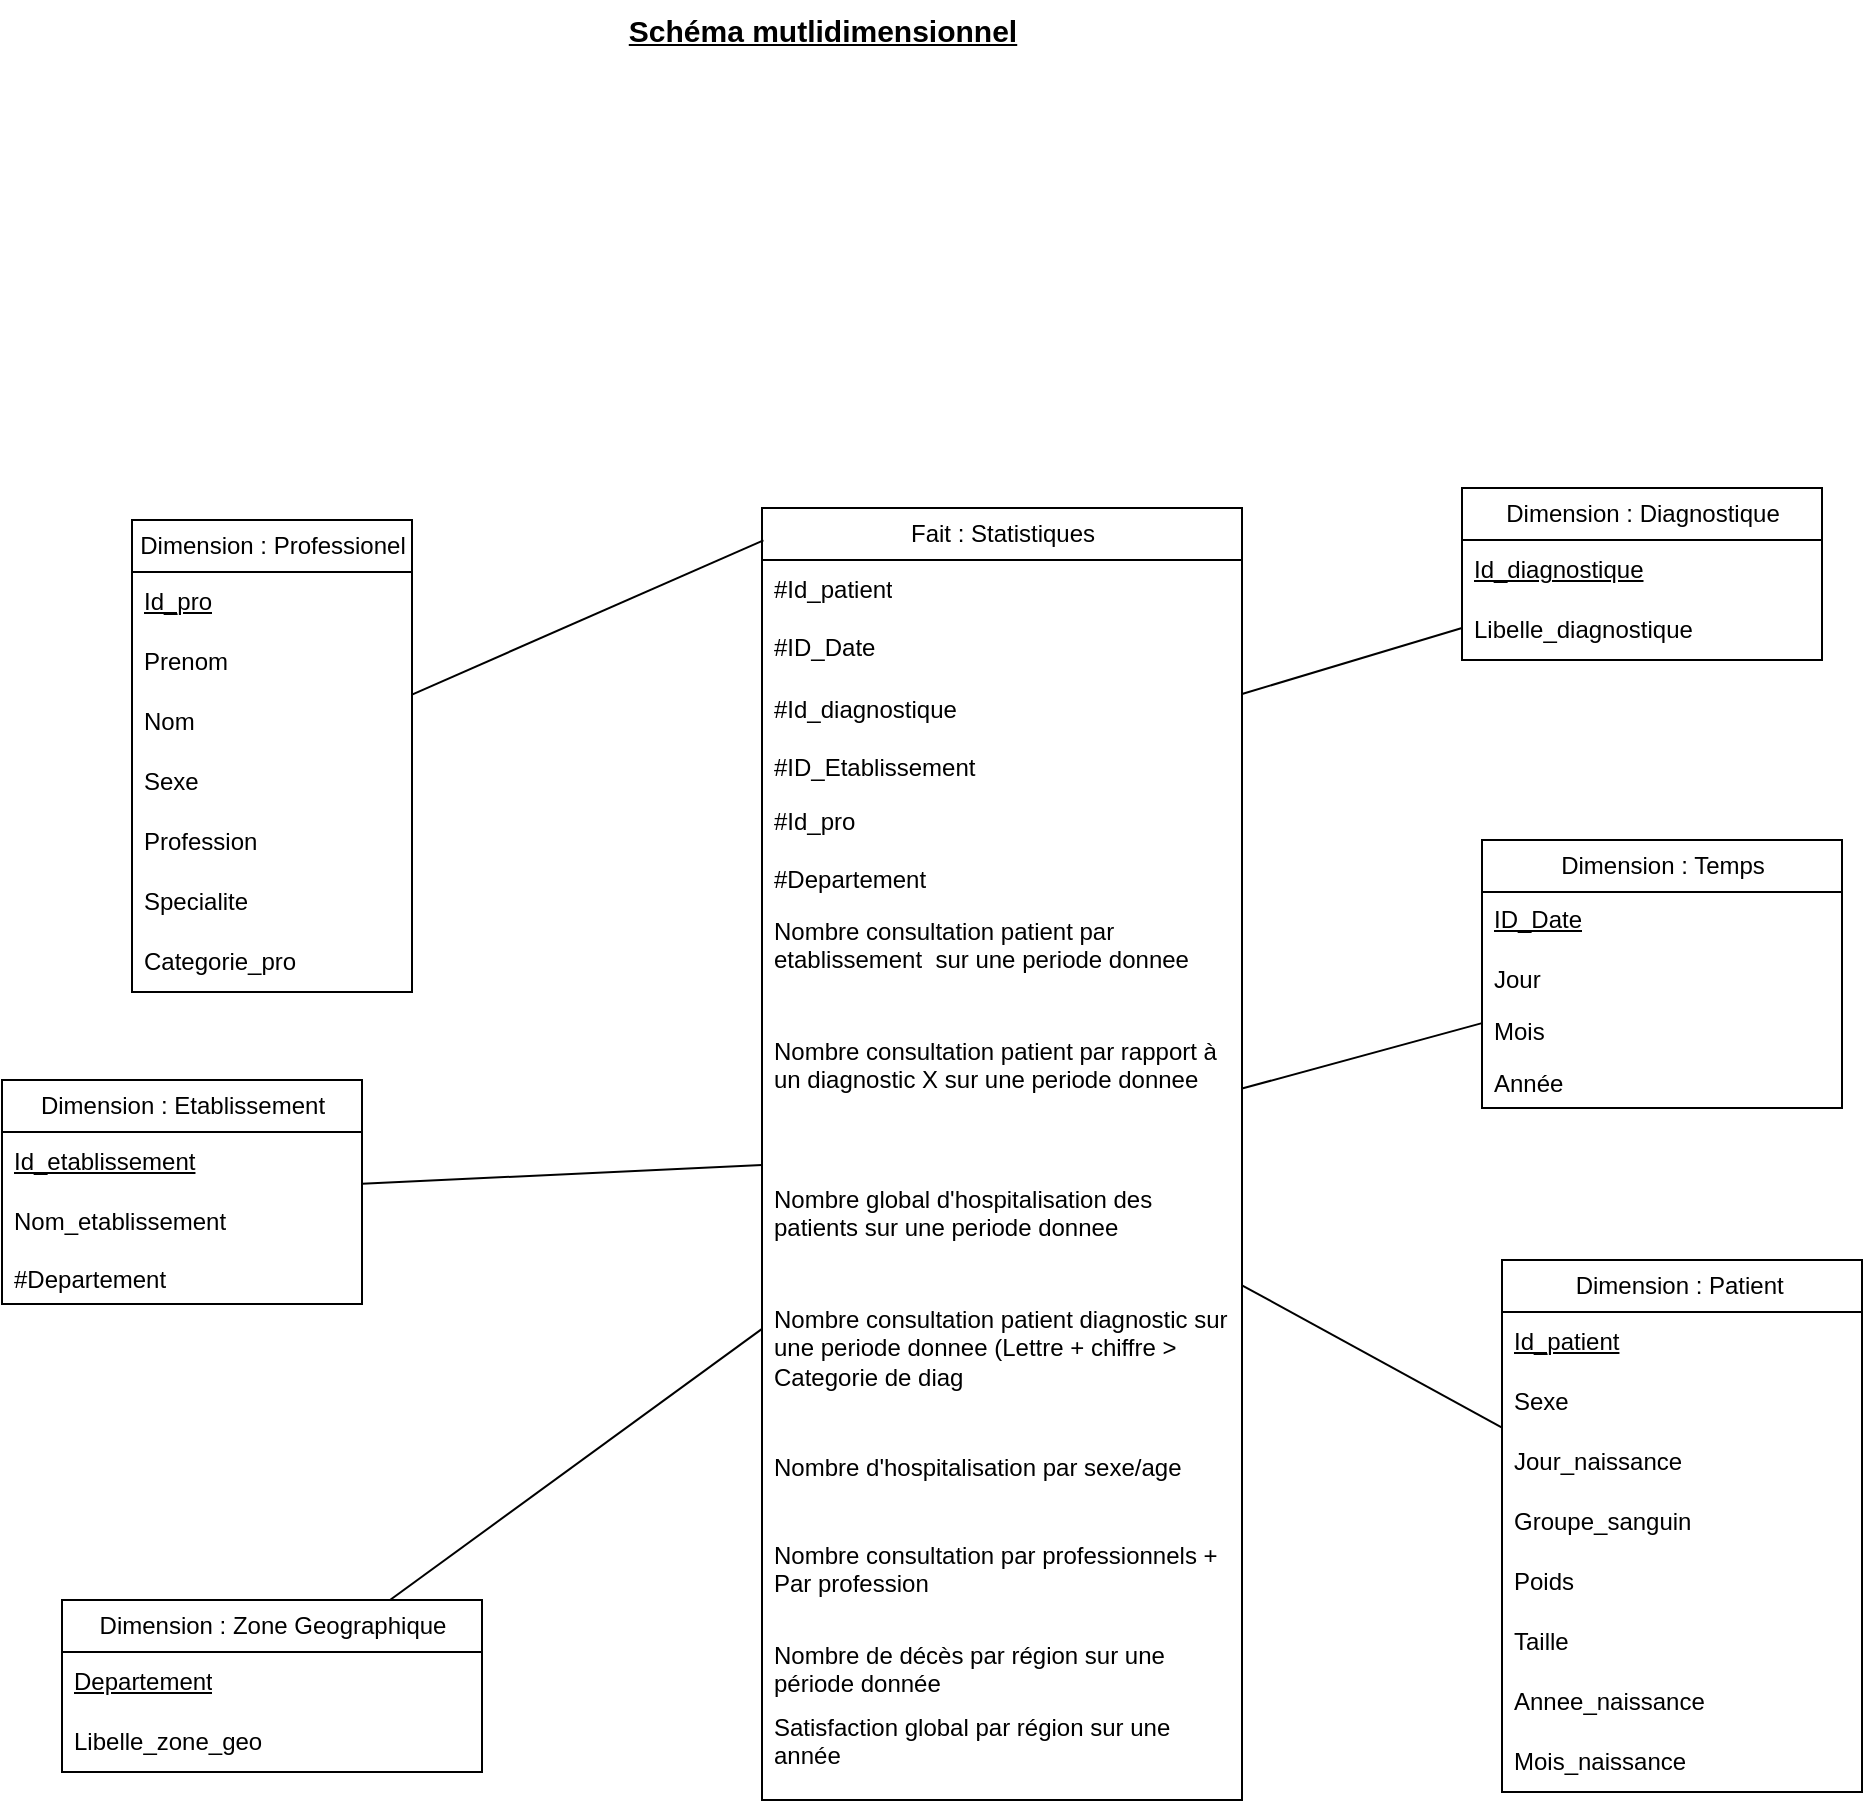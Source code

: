 <mxfile version="23.1.5" type="device">
  <diagram name="Page-1" id="R5_O6mTrDa2po9VtCKAE">
    <mxGraphModel dx="2034" dy="1951" grid="1" gridSize="10" guides="1" tooltips="1" connect="1" arrows="1" fold="1" page="1" pageScale="1" pageWidth="827" pageHeight="1169" math="0" shadow="0">
      <root>
        <mxCell id="0" />
        <mxCell id="1" parent="0" />
        <mxCell id="TgtSpWfyqjCohO0RxKeq-1" value="&lt;span style=&quot;font-size: 15px;&quot;&gt;&lt;b&gt;&lt;u&gt;Schéma mutlidimensionnel&lt;/u&gt;&lt;/b&gt;&lt;/span&gt;" style="text;html=1;align=center;verticalAlign=middle;resizable=0;points=[];autosize=1;strokeColor=none;fillColor=none;" parent="1" vertex="1">
          <mxGeometry x="-70" y="-190" width="220" height="30" as="geometry" />
        </mxCell>
        <mxCell id="TgtSpWfyqjCohO0RxKeq-51" value="Fait : Statistiques" style="swimlane;fontStyle=0;childLayout=stackLayout;horizontal=1;startSize=26;fillColor=none;horizontalStack=0;resizeParent=1;resizeParentMax=0;resizeLast=0;collapsible=1;marginBottom=0;html=1;" parent="1" vertex="1">
          <mxGeometry x="10" y="64" width="240" height="646" as="geometry">
            <mxRectangle x="340" y="180" width="140" height="30" as="alternateBounds" />
          </mxGeometry>
        </mxCell>
        <mxCell id="HmkptBBClnG_m0WD7zCV-58" value="#Id_patient" style="text;strokeColor=none;fillColor=none;align=left;verticalAlign=middle;spacingLeft=4;spacingRight=4;overflow=hidden;points=[[0,0.5],[1,0.5]];portConstraint=eastwest;rotatable=0;whiteSpace=wrap;html=1;" vertex="1" parent="TgtSpWfyqjCohO0RxKeq-51">
          <mxGeometry y="26" width="240" height="30" as="geometry" />
        </mxCell>
        <mxCell id="HmkptBBClnG_m0WD7zCV-35" value="#ID_Date" style="text;strokeColor=none;fillColor=none;align=left;verticalAlign=top;spacingLeft=4;spacingRight=4;overflow=hidden;rotatable=0;points=[[0,0.5],[1,0.5]];portConstraint=eastwest;whiteSpace=wrap;html=1;" vertex="1" parent="TgtSpWfyqjCohO0RxKeq-51">
          <mxGeometry y="56" width="240" height="30" as="geometry" />
        </mxCell>
        <mxCell id="HmkptBBClnG_m0WD7zCV-9" value="#Id_diagnostique" style="text;strokeColor=none;fillColor=none;align=left;verticalAlign=middle;spacingLeft=4;spacingRight=4;overflow=hidden;points=[[0,0.5],[1,0.5]];portConstraint=eastwest;rotatable=0;whiteSpace=wrap;html=1;" vertex="1" parent="TgtSpWfyqjCohO0RxKeq-51">
          <mxGeometry y="86" width="240" height="30" as="geometry" />
        </mxCell>
        <mxCell id="TgtSpWfyqjCohO0RxKeq-64" value="#ID_Etablissement" style="text;strokeColor=none;fillColor=none;align=left;verticalAlign=top;spacingLeft=4;spacingRight=4;overflow=hidden;rotatable=0;points=[[0,0.5],[1,0.5]];portConstraint=eastwest;whiteSpace=wrap;html=1;" parent="TgtSpWfyqjCohO0RxKeq-51" vertex="1">
          <mxGeometry y="116" width="240" height="26" as="geometry" />
        </mxCell>
        <mxCell id="HmkptBBClnG_m0WD7zCV-14" value="#Id_pro" style="text;strokeColor=none;fillColor=none;align=left;verticalAlign=middle;spacingLeft=4;spacingRight=4;overflow=hidden;points=[[0,0.5],[1,0.5]];portConstraint=eastwest;rotatable=0;whiteSpace=wrap;html=1;" vertex="1" parent="TgtSpWfyqjCohO0RxKeq-51">
          <mxGeometry y="142" width="240" height="30" as="geometry" />
        </mxCell>
        <mxCell id="TgtSpWfyqjCohO0RxKeq-91" value="#Departement" style="text;strokeColor=none;fillColor=none;align=left;verticalAlign=top;spacingLeft=4;spacingRight=4;overflow=hidden;rotatable=0;points=[[0,0.5],[1,0.5]];portConstraint=eastwest;whiteSpace=wrap;html=1;" parent="TgtSpWfyqjCohO0RxKeq-51" vertex="1">
          <mxGeometry y="172" width="240" height="26" as="geometry" />
        </mxCell>
        <mxCell id="TgtSpWfyqjCohO0RxKeq-59" value="&lt;div&gt;Nombre consultation patient par etablissement&amp;nbsp; sur une periode donnee&amp;nbsp;&lt;/div&gt;" style="text;strokeColor=none;fillColor=none;align=left;verticalAlign=top;spacingLeft=4;spacingRight=4;overflow=hidden;rotatable=0;points=[[0,0.5],[1,0.5]];portConstraint=eastwest;whiteSpace=wrap;html=1;" parent="TgtSpWfyqjCohO0RxKeq-51" vertex="1">
          <mxGeometry y="198" width="240" height="60" as="geometry" />
        </mxCell>
        <mxCell id="01cNMEuME9PMXTGtUqsK-2" value="Nombre consultation patient par rapport à un diagnostic X sur une periode donnee&amp;nbsp;" style="text;strokeColor=none;fillColor=none;align=left;verticalAlign=top;spacingLeft=4;spacingRight=4;overflow=hidden;rotatable=0;points=[[0,0.5],[1,0.5]];portConstraint=eastwest;whiteSpace=wrap;html=1;" parent="TgtSpWfyqjCohO0RxKeq-51" vertex="1">
          <mxGeometry y="258" width="240" height="74" as="geometry" />
        </mxCell>
        <mxCell id="TgtSpWfyqjCohO0RxKeq-57" value="&lt;div&gt;Nombre global d&#39;hospitalisation des patients sur une periode donnee&lt;/div&gt;" style="text;strokeColor=none;fillColor=none;align=left;verticalAlign=top;spacingLeft=4;spacingRight=4;overflow=hidden;rotatable=0;points=[[0,0.5],[1,0.5]];portConstraint=eastwest;whiteSpace=wrap;html=1;" parent="TgtSpWfyqjCohO0RxKeq-51" vertex="1">
          <mxGeometry y="332" width="240" height="60" as="geometry" />
        </mxCell>
        <mxCell id="TgtSpWfyqjCohO0RxKeq-60" value="Nombre consultation patient diagnostic sur une periode donnee (Lettre + chiffre &amp;gt; Categorie de diag" style="text;strokeColor=none;fillColor=none;align=left;verticalAlign=top;spacingLeft=4;spacingRight=4;overflow=hidden;rotatable=0;points=[[0,0.5],[1,0.5]];portConstraint=eastwest;whiteSpace=wrap;html=1;" parent="TgtSpWfyqjCohO0RxKeq-51" vertex="1">
          <mxGeometry y="392" width="240" height="74" as="geometry" />
        </mxCell>
        <mxCell id="TgtSpWfyqjCohO0RxKeq-56" value="&lt;div&gt;Nombre d&#39;hospitalisation par sexe/age&lt;/div&gt;" style="text;strokeColor=none;fillColor=none;align=left;verticalAlign=top;spacingLeft=4;spacingRight=4;overflow=hidden;rotatable=0;points=[[0,0.5],[1,0.5]];portConstraint=eastwest;whiteSpace=wrap;html=1;" parent="TgtSpWfyqjCohO0RxKeq-51" vertex="1">
          <mxGeometry y="466" width="240" height="44" as="geometry" />
        </mxCell>
        <mxCell id="TgtSpWfyqjCohO0RxKeq-61" value="Nombre consultation par professionnels + Par profession" style="text;strokeColor=none;fillColor=none;align=left;verticalAlign=top;spacingLeft=4;spacingRight=4;overflow=hidden;rotatable=0;points=[[0,0.5],[1,0.5]];portConstraint=eastwest;whiteSpace=wrap;html=1;" parent="TgtSpWfyqjCohO0RxKeq-51" vertex="1">
          <mxGeometry y="510" width="240" height="50" as="geometry" />
        </mxCell>
        <mxCell id="01cNMEuME9PMXTGtUqsK-1" value="Nombre de décès par région sur une période donnée" style="text;strokeColor=none;fillColor=none;align=left;verticalAlign=top;spacingLeft=4;spacingRight=4;overflow=hidden;rotatable=0;points=[[0,0.5],[1,0.5]];portConstraint=eastwest;whiteSpace=wrap;html=1;" parent="TgtSpWfyqjCohO0RxKeq-51" vertex="1">
          <mxGeometry y="560" width="240" height="36" as="geometry" />
        </mxCell>
        <mxCell id="TgtSpWfyqjCohO0RxKeq-62" value="Satisfaction global par région sur une année" style="text;strokeColor=none;fillColor=none;align=left;verticalAlign=top;spacingLeft=4;spacingRight=4;overflow=hidden;rotatable=0;points=[[0,0.5],[1,0.5]];portConstraint=eastwest;whiteSpace=wrap;html=1;" parent="TgtSpWfyqjCohO0RxKeq-51" vertex="1">
          <mxGeometry y="596" width="240" height="50" as="geometry" />
        </mxCell>
        <mxCell id="TgtSpWfyqjCohO0RxKeq-63" value="Dimension : Etablissement" style="swimlane;fontStyle=0;childLayout=stackLayout;horizontal=1;startSize=26;fillColor=none;horizontalStack=0;resizeParent=1;resizeParentMax=0;resizeLast=0;collapsible=1;marginBottom=0;html=1;" parent="1" vertex="1">
          <mxGeometry x="-370" y="350" width="180" height="112" as="geometry">
            <mxRectangle x="340" y="180" width="140" height="30" as="alternateBounds" />
          </mxGeometry>
        </mxCell>
        <mxCell id="HmkptBBClnG_m0WD7zCV-59" value="&lt;u&gt;Id_etablissement&lt;/u&gt;" style="text;strokeColor=none;fillColor=none;align=left;verticalAlign=middle;spacingLeft=4;spacingRight=4;overflow=hidden;points=[[0,0.5],[1,0.5]];portConstraint=eastwest;rotatable=0;whiteSpace=wrap;html=1;" vertex="1" parent="TgtSpWfyqjCohO0RxKeq-63">
          <mxGeometry y="26" width="180" height="30" as="geometry" />
        </mxCell>
        <mxCell id="HmkptBBClnG_m0WD7zCV-66" value="Nom_etablissement" style="text;strokeColor=none;fillColor=none;align=left;verticalAlign=middle;spacingLeft=4;spacingRight=4;overflow=hidden;points=[[0,0.5],[1,0.5]];portConstraint=eastwest;rotatable=0;whiteSpace=wrap;html=1;" vertex="1" parent="TgtSpWfyqjCohO0RxKeq-63">
          <mxGeometry y="56" width="180" height="30" as="geometry" />
        </mxCell>
        <mxCell id="TgtSpWfyqjCohO0RxKeq-67" value="#Departement" style="text;strokeColor=none;fillColor=none;align=left;verticalAlign=top;spacingLeft=4;spacingRight=4;overflow=hidden;rotatable=0;points=[[0,0.5],[1,0.5]];portConstraint=eastwest;whiteSpace=wrap;html=1;" parent="TgtSpWfyqjCohO0RxKeq-63" vertex="1">
          <mxGeometry y="86" width="180" height="26" as="geometry" />
        </mxCell>
        <mxCell id="TgtSpWfyqjCohO0RxKeq-68" value="" style="endArrow=none;html=1;rounded=0;" parent="1" source="TgtSpWfyqjCohO0RxKeq-51" target="TgtSpWfyqjCohO0RxKeq-63" edge="1">
          <mxGeometry width="50" height="50" relative="1" as="geometry">
            <mxPoint x="-498" y="19" as="sourcePoint" />
            <mxPoint x="-468" y="-7" as="targetPoint" />
          </mxGeometry>
        </mxCell>
        <mxCell id="TgtSpWfyqjCohO0RxKeq-69" value="Dimension : Diagnostique" style="swimlane;fontStyle=0;childLayout=stackLayout;horizontal=1;startSize=26;fillColor=none;horizontalStack=0;resizeParent=1;resizeParentMax=0;resizeLast=0;collapsible=1;marginBottom=0;html=1;" parent="1" vertex="1">
          <mxGeometry x="360" y="54" width="180" height="86" as="geometry">
            <mxRectangle x="340" y="180" width="140" height="30" as="alternateBounds" />
          </mxGeometry>
        </mxCell>
        <mxCell id="HmkptBBClnG_m0WD7zCV-60" value="&lt;u&gt;Id_diagnostique&lt;/u&gt;" style="text;strokeColor=none;fillColor=none;align=left;verticalAlign=middle;spacingLeft=4;spacingRight=4;overflow=hidden;points=[[0,0.5],[1,0.5]];portConstraint=eastwest;rotatable=0;whiteSpace=wrap;html=1;" vertex="1" parent="TgtSpWfyqjCohO0RxKeq-69">
          <mxGeometry y="26" width="180" height="30" as="geometry" />
        </mxCell>
        <mxCell id="HmkptBBClnG_m0WD7zCV-10" value="Libelle_diagnostique" style="text;strokeColor=none;fillColor=none;align=left;verticalAlign=middle;spacingLeft=4;spacingRight=4;overflow=hidden;points=[[0,0.5],[1,0.5]];portConstraint=eastwest;rotatable=0;whiteSpace=wrap;html=1;" vertex="1" parent="TgtSpWfyqjCohO0RxKeq-69">
          <mxGeometry y="56" width="180" height="30" as="geometry" />
        </mxCell>
        <mxCell id="TgtSpWfyqjCohO0RxKeq-73" value="Dimension : Temps" style="swimlane;fontStyle=0;childLayout=stackLayout;horizontal=1;startSize=26;fillColor=none;horizontalStack=0;resizeParent=1;resizeParentMax=0;resizeLast=0;collapsible=1;marginBottom=0;html=1;" parent="1" vertex="1">
          <mxGeometry x="370" y="230" width="180" height="134" as="geometry">
            <mxRectangle x="340" y="180" width="140" height="30" as="alternateBounds" />
          </mxGeometry>
        </mxCell>
        <mxCell id="HmkptBBClnG_m0WD7zCV-13" value="&lt;u&gt;ID_Date&lt;/u&gt;" style="text;strokeColor=none;fillColor=none;align=left;verticalAlign=top;spacingLeft=4;spacingRight=4;overflow=hidden;rotatable=0;points=[[0,0.5],[1,0.5]];portConstraint=eastwest;whiteSpace=wrap;html=1;" vertex="1" parent="TgtSpWfyqjCohO0RxKeq-73">
          <mxGeometry y="26" width="180" height="30" as="geometry" />
        </mxCell>
        <mxCell id="TgtSpWfyqjCohO0RxKeq-74" value="Jour&amp;nbsp;&lt;div&gt;&lt;br&gt;&lt;/div&gt;" style="text;strokeColor=none;fillColor=none;align=left;verticalAlign=top;spacingLeft=4;spacingRight=4;overflow=hidden;rotatable=0;points=[[0,0.5],[1,0.5]];portConstraint=eastwest;whiteSpace=wrap;html=1;" parent="TgtSpWfyqjCohO0RxKeq-73" vertex="1">
          <mxGeometry y="56" width="180" height="26" as="geometry" />
        </mxCell>
        <mxCell id="TgtSpWfyqjCohO0RxKeq-75" value="&lt;div&gt;Mois&lt;/div&gt;" style="text;strokeColor=none;fillColor=none;align=left;verticalAlign=top;spacingLeft=4;spacingRight=4;overflow=hidden;rotatable=0;points=[[0,0.5],[1,0.5]];portConstraint=eastwest;whiteSpace=wrap;html=1;" parent="TgtSpWfyqjCohO0RxKeq-73" vertex="1">
          <mxGeometry y="82" width="180" height="26" as="geometry" />
        </mxCell>
        <mxCell id="TgtSpWfyqjCohO0RxKeq-76" value="Année" style="text;strokeColor=none;fillColor=none;align=left;verticalAlign=top;spacingLeft=4;spacingRight=4;overflow=hidden;rotatable=0;points=[[0,0.5],[1,0.5]];portConstraint=eastwest;whiteSpace=wrap;html=1;" parent="TgtSpWfyqjCohO0RxKeq-73" vertex="1">
          <mxGeometry y="108" width="180" height="26" as="geometry" />
        </mxCell>
        <mxCell id="TgtSpWfyqjCohO0RxKeq-77" value="Dimension : Patient&amp;nbsp;" style="swimlane;fontStyle=0;childLayout=stackLayout;horizontal=1;startSize=26;fillColor=none;horizontalStack=0;resizeParent=1;resizeParentMax=0;resizeLast=0;collapsible=1;marginBottom=0;html=1;" parent="1" vertex="1">
          <mxGeometry x="380" y="440" width="180" height="266" as="geometry">
            <mxRectangle x="340" y="180" width="140" height="30" as="alternateBounds" />
          </mxGeometry>
        </mxCell>
        <mxCell id="HmkptBBClnG_m0WD7zCV-1" value="&lt;u&gt;Id_patient&lt;/u&gt;" style="text;strokeColor=none;fillColor=none;align=left;verticalAlign=middle;spacingLeft=4;spacingRight=4;overflow=hidden;points=[[0,0.5],[1,0.5]];portConstraint=eastwest;rotatable=0;whiteSpace=wrap;html=1;" vertex="1" parent="TgtSpWfyqjCohO0RxKeq-77">
          <mxGeometry y="26" width="180" height="30" as="geometry" />
        </mxCell>
        <mxCell id="HmkptBBClnG_m0WD7zCV-2" value="&lt;div&gt;&lt;span style=&quot;background-color: initial;&quot;&gt;Sexe&lt;/span&gt;&lt;br&gt;&lt;/div&gt;" style="text;strokeColor=none;fillColor=none;align=left;verticalAlign=middle;spacingLeft=4;spacingRight=4;overflow=hidden;points=[[0,0.5],[1,0.5]];portConstraint=eastwest;rotatable=0;whiteSpace=wrap;html=1;" vertex="1" parent="TgtSpWfyqjCohO0RxKeq-77">
          <mxGeometry y="56" width="180" height="30" as="geometry" />
        </mxCell>
        <mxCell id="HmkptBBClnG_m0WD7zCV-3" value="Jour_naissance" style="text;strokeColor=none;fillColor=none;align=left;verticalAlign=middle;spacingLeft=4;spacingRight=4;overflow=hidden;points=[[0,0.5],[1,0.5]];portConstraint=eastwest;rotatable=0;whiteSpace=wrap;html=1;" vertex="1" parent="TgtSpWfyqjCohO0RxKeq-77">
          <mxGeometry y="86" width="180" height="30" as="geometry" />
        </mxCell>
        <mxCell id="HmkptBBClnG_m0WD7zCV-8" value="Groupe_sanguin" style="text;strokeColor=none;fillColor=none;align=left;verticalAlign=middle;spacingLeft=4;spacingRight=4;overflow=hidden;points=[[0,0.5],[1,0.5]];portConstraint=eastwest;rotatable=0;whiteSpace=wrap;html=1;" vertex="1" parent="TgtSpWfyqjCohO0RxKeq-77">
          <mxGeometry y="116" width="180" height="30" as="geometry" />
        </mxCell>
        <mxCell id="HmkptBBClnG_m0WD7zCV-7" value="Poids" style="text;strokeColor=none;fillColor=none;align=left;verticalAlign=middle;spacingLeft=4;spacingRight=4;overflow=hidden;points=[[0,0.5],[1,0.5]];portConstraint=eastwest;rotatable=0;whiteSpace=wrap;html=1;" vertex="1" parent="TgtSpWfyqjCohO0RxKeq-77">
          <mxGeometry y="146" width="180" height="30" as="geometry" />
        </mxCell>
        <mxCell id="HmkptBBClnG_m0WD7zCV-6" value="Taille" style="text;strokeColor=none;fillColor=none;align=left;verticalAlign=middle;spacingLeft=4;spacingRight=4;overflow=hidden;points=[[0,0.5],[1,0.5]];portConstraint=eastwest;rotatable=0;whiteSpace=wrap;html=1;" vertex="1" parent="TgtSpWfyqjCohO0RxKeq-77">
          <mxGeometry y="176" width="180" height="30" as="geometry" />
        </mxCell>
        <mxCell id="HmkptBBClnG_m0WD7zCV-5" value="Annee_naissance&lt;span style=&quot;color: rgba(0, 0, 0, 0); font-family: monospace; font-size: 0px; text-wrap: nowrap;&quot;&gt;%3CmxGraphModel%3E%3Croot%3E%3CmxCell%20id%3D%220%22%2F%3E%3CmxCell%20id%3D%221%22%20parent%3D%220%22%2F%3E%3CmxCell%20id%3D%222%22%20value%3D%22Taille%3A%20int%22%20style%3D%22text%3BstrokeColor%3Dnone%3BfillColor%3Dnone%3Balign%3Dleft%3BverticalAlign%3Dmiddle%3BspacingLeft%3D4%3BspacingRight%3D4%3Boverflow%3Dhidden%3Bpoints%3D%5B%5B0%2C0.5%5D%2C%5B1%2C0.5%5D%5D%3BportConstraint%3Deastwest%3Brotatable%3D0%3BwhiteSpace%3Dwrap%3Bhtml%3D1%3B%22%20vertex%3D%221%22%20parent%3D%221%22%3E%3CmxGeometry%20x%3D%22-181.99%22%20y%3D%22386.98%22%20width%3D%22140%22%20height%3D%2230%22%20as%3D%22geometry%22%2F%3E%3C%2FmxCell%3E%3C%2Froot%3E%3C%2FmxGraphM&lt;/span&gt;" style="text;strokeColor=none;fillColor=none;align=left;verticalAlign=middle;spacingLeft=4;spacingRight=4;overflow=hidden;points=[[0,0.5],[1,0.5]];portConstraint=eastwest;rotatable=0;whiteSpace=wrap;html=1;" vertex="1" parent="TgtSpWfyqjCohO0RxKeq-77">
          <mxGeometry y="206" width="180" height="30" as="geometry" />
        </mxCell>
        <mxCell id="HmkptBBClnG_m0WD7zCV-4" value="Mois_naissance&lt;span style=&quot;color: rgba(0, 0, 0, 0); font-family: monospace; font-size: 0px; text-wrap: nowrap;&quot;&gt;%3CmxGraphModel%3E%3Croot%3E%3CmxCell%20id%3D%220%22%2F%3E%3CmxCell%20id%3D%221%22%20parent%3D%220%22%2F%3E%3CmxCell%20id%3D%222%22%20value%3D%22Taille%3A%20int%22%20style%3D%22text%3BstrokeColor%3Dnone%3BfillColor%3Dnone%3Balign%3Dleft%3BverticalAlign%3Dmiddle%3BspacingLeft%3D4%3BspacingRight%3D4%3Boverflow%3Dhidden%3Bpoints%3D%5B%5B0%2C0.5%5D%2C%5B1%2C0.5%5D%5D%3BportConstraint%3Deastwest%3Brotatable%3D0%3BwhiteSpace%3Dwrap%3Bhtml%3D1%3B%22%20vertex%3D%221%22%20parent%3D%221%22%3E%3CmxGeometry%20x%3D%22-181.99%22%20y%3D%22386.98%22%20width%3D%22140%22%20height%3D%2230%22%20as%3D%22geometry%22%2F%3E%3C%2FmxCell%3E%3C%2Froot%3E%3C%2FmxGraphModel%3E&lt;/span&gt;" style="text;strokeColor=none;fillColor=none;align=left;verticalAlign=middle;spacingLeft=4;spacingRight=4;overflow=hidden;points=[[0,0.5],[1,0.5]];portConstraint=eastwest;rotatable=0;whiteSpace=wrap;html=1;" vertex="1" parent="TgtSpWfyqjCohO0RxKeq-77">
          <mxGeometry y="236" width="180" height="30" as="geometry" />
        </mxCell>
        <mxCell id="TgtSpWfyqjCohO0RxKeq-83" value="Dimension : Professionel" style="swimlane;fontStyle=0;childLayout=stackLayout;horizontal=1;startSize=26;fillColor=none;horizontalStack=0;resizeParent=1;resizeParentMax=0;resizeLast=0;collapsible=1;marginBottom=0;html=1;" parent="1" vertex="1">
          <mxGeometry x="-305" y="70" width="140" height="236" as="geometry" />
        </mxCell>
        <mxCell id="HmkptBBClnG_m0WD7zCV-64" value="&lt;u&gt;Id_pro&lt;/u&gt;" style="text;strokeColor=none;fillColor=none;align=left;verticalAlign=middle;spacingLeft=4;spacingRight=4;overflow=hidden;points=[[0,0.5],[1,0.5]];portConstraint=eastwest;rotatable=0;whiteSpace=wrap;html=1;" vertex="1" parent="TgtSpWfyqjCohO0RxKeq-83">
          <mxGeometry y="26" width="140" height="30" as="geometry" />
        </mxCell>
        <mxCell id="HmkptBBClnG_m0WD7zCV-16" value="Prenom" style="text;strokeColor=none;fillColor=none;align=left;verticalAlign=middle;spacingLeft=4;spacingRight=4;overflow=hidden;points=[[0,0.5],[1,0.5]];portConstraint=eastwest;rotatable=0;whiteSpace=wrap;html=1;" vertex="1" parent="TgtSpWfyqjCohO0RxKeq-83">
          <mxGeometry y="56" width="140" height="30" as="geometry" />
        </mxCell>
        <mxCell id="HmkptBBClnG_m0WD7zCV-15" value="Nom" style="text;strokeColor=none;fillColor=none;align=left;verticalAlign=middle;spacingLeft=4;spacingRight=4;overflow=hidden;points=[[0,0.5],[1,0.5]];portConstraint=eastwest;rotatable=0;whiteSpace=wrap;html=1;" vertex="1" parent="TgtSpWfyqjCohO0RxKeq-83">
          <mxGeometry y="86" width="140" height="30" as="geometry" />
        </mxCell>
        <mxCell id="HmkptBBClnG_m0WD7zCV-17" value="Sexe" style="text;strokeColor=none;fillColor=none;align=left;verticalAlign=middle;spacingLeft=4;spacingRight=4;overflow=hidden;points=[[0,0.5],[1,0.5]];portConstraint=eastwest;rotatable=0;whiteSpace=wrap;html=1;" vertex="1" parent="TgtSpWfyqjCohO0RxKeq-83">
          <mxGeometry y="116" width="140" height="30" as="geometry" />
        </mxCell>
        <mxCell id="HmkptBBClnG_m0WD7zCV-18" value="Profession" style="text;strokeColor=none;fillColor=none;align=left;verticalAlign=middle;spacingLeft=4;spacingRight=4;overflow=hidden;points=[[0,0.5],[1,0.5]];portConstraint=eastwest;rotatable=0;whiteSpace=wrap;html=1;" vertex="1" parent="TgtSpWfyqjCohO0RxKeq-83">
          <mxGeometry y="146" width="140" height="30" as="geometry" />
        </mxCell>
        <mxCell id="HmkptBBClnG_m0WD7zCV-19" value="Specialite" style="text;strokeColor=none;fillColor=none;align=left;verticalAlign=middle;spacingLeft=4;spacingRight=4;overflow=hidden;points=[[0,0.5],[1,0.5]];portConstraint=eastwest;rotatable=0;whiteSpace=wrap;html=1;" vertex="1" parent="TgtSpWfyqjCohO0RxKeq-83">
          <mxGeometry y="176" width="140" height="30" as="geometry" />
        </mxCell>
        <mxCell id="HmkptBBClnG_m0WD7zCV-20" value="Categorie_pro" style="text;strokeColor=none;fillColor=none;align=left;verticalAlign=middle;spacingLeft=4;spacingRight=4;overflow=hidden;points=[[0,0.5],[1,0.5]];portConstraint=eastwest;rotatable=0;whiteSpace=wrap;html=1;" vertex="1" parent="TgtSpWfyqjCohO0RxKeq-83">
          <mxGeometry y="206" width="140" height="30" as="geometry" />
        </mxCell>
        <mxCell id="TgtSpWfyqjCohO0RxKeq-89" value="Dimension : Zone Geographique" style="swimlane;fontStyle=0;childLayout=stackLayout;horizontal=1;startSize=26;fillColor=none;horizontalStack=0;resizeParent=1;resizeParentMax=0;resizeLast=0;collapsible=1;marginBottom=0;html=1;" parent="1" vertex="1">
          <mxGeometry x="-340" y="610" width="210" height="86" as="geometry" />
        </mxCell>
        <mxCell id="HmkptBBClnG_m0WD7zCV-63" value="&lt;u&gt;Departement&lt;/u&gt;" style="text;strokeColor=none;fillColor=none;align=left;verticalAlign=middle;spacingLeft=4;spacingRight=4;overflow=hidden;points=[[0,0.5],[1,0.5]];portConstraint=eastwest;rotatable=0;whiteSpace=wrap;html=1;" vertex="1" parent="TgtSpWfyqjCohO0RxKeq-89">
          <mxGeometry y="26" width="210" height="30" as="geometry" />
        </mxCell>
        <mxCell id="HmkptBBClnG_m0WD7zCV-11" value="Libelle_zone_geo" style="text;strokeColor=none;fillColor=none;align=left;verticalAlign=middle;spacingLeft=4;spacingRight=4;overflow=hidden;points=[[0,0.5],[1,0.5]];portConstraint=eastwest;rotatable=0;whiteSpace=wrap;html=1;" vertex="1" parent="TgtSpWfyqjCohO0RxKeq-89">
          <mxGeometry y="56" width="210" height="30" as="geometry" />
        </mxCell>
        <mxCell id="TgtSpWfyqjCohO0RxKeq-94" value="" style="endArrow=none;html=1;rounded=0;exitX=0.003;exitY=0.025;exitDx=0;exitDy=0;exitPerimeter=0;" parent="1" source="TgtSpWfyqjCohO0RxKeq-51" target="TgtSpWfyqjCohO0RxKeq-83" edge="1">
          <mxGeometry width="50" height="50" relative="1" as="geometry">
            <mxPoint x="117" y="75" as="sourcePoint" />
            <mxPoint x="-17" y="8" as="targetPoint" />
          </mxGeometry>
        </mxCell>
        <mxCell id="TgtSpWfyqjCohO0RxKeq-95" value="" style="endArrow=none;html=1;rounded=0;" parent="1" source="TgtSpWfyqjCohO0RxKeq-51" target="TgtSpWfyqjCohO0RxKeq-89" edge="1">
          <mxGeometry width="50" height="50" relative="1" as="geometry">
            <mxPoint x="10" y="245" as="sourcePoint" />
            <mxPoint x="-106.64" y="189.868" as="targetPoint" />
          </mxGeometry>
        </mxCell>
        <mxCell id="TgtSpWfyqjCohO0RxKeq-96" value="" style="endArrow=none;html=1;rounded=0;exitX=1;exitY=0.5;exitDx=0;exitDy=0;" parent="1" target="TgtSpWfyqjCohO0RxKeq-69" edge="1">
          <mxGeometry width="50" height="50" relative="1" as="geometry">
            <mxPoint x="250" y="157" as="sourcePoint" />
            <mxPoint x="284.78" y="122.702" as="targetPoint" />
          </mxGeometry>
        </mxCell>
        <mxCell id="HmkptBBClnG_m0WD7zCV-34" value="" style="endArrow=none;html=1;rounded=0;" edge="1" parent="1" source="TgtSpWfyqjCohO0RxKeq-51" target="TgtSpWfyqjCohO0RxKeq-73">
          <mxGeometry width="50" height="50" relative="1" as="geometry">
            <mxPoint x="260" y="167" as="sourcePoint" />
            <mxPoint x="370" y="134" as="targetPoint" />
          </mxGeometry>
        </mxCell>
        <mxCell id="HmkptBBClnG_m0WD7zCV-65" value="" style="endArrow=none;html=1;rounded=0;" edge="1" parent="1" source="TgtSpWfyqjCohO0RxKeq-51" target="TgtSpWfyqjCohO0RxKeq-77">
          <mxGeometry width="50" height="50" relative="1" as="geometry">
            <mxPoint x="260" y="403" as="sourcePoint" />
            <mxPoint x="470" y="336" as="targetPoint" />
          </mxGeometry>
        </mxCell>
      </root>
    </mxGraphModel>
  </diagram>
</mxfile>
